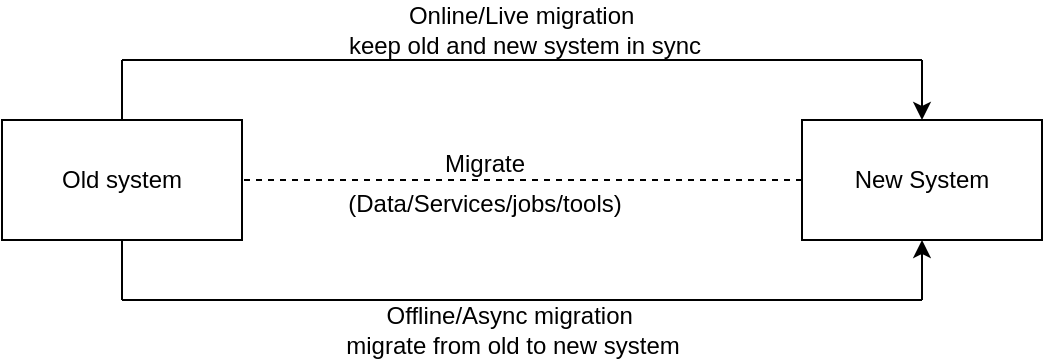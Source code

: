 <mxfile version="12.4.8" type="github">
  <diagram id="B8PoPTXLAeX7Q7Gz6cdd" name="Page-1">
    <mxGraphModel dx="1186" dy="660" grid="1" gridSize="10" guides="1" tooltips="1" connect="1" arrows="1" fold="1" page="1" pageScale="1" pageWidth="850" pageHeight="1100" math="0" shadow="0">
      <root>
        <mxCell id="0"/>
        <mxCell id="1" parent="0"/>
        <mxCell id="xaWnzcnXASIXlZ8LT-KV-1" value="Old system" style="rounded=0;whiteSpace=wrap;html=1;" parent="1" vertex="1">
          <mxGeometry x="150" y="150" width="120" height="60" as="geometry"/>
        </mxCell>
        <mxCell id="xaWnzcnXASIXlZ8LT-KV-2" value="New System" style="rounded=0;whiteSpace=wrap;html=1;" parent="1" vertex="1">
          <mxGeometry x="550" y="150" width="120" height="60" as="geometry"/>
        </mxCell>
        <mxCell id="xaWnzcnXASIXlZ8LT-KV-4" value="Migrate" style="text;html=1;align=center;verticalAlign=middle;resizable=0;points=[];autosize=1;" parent="1" vertex="1">
          <mxGeometry x="361" y="162" width="60" height="20" as="geometry"/>
        </mxCell>
        <mxCell id="xaWnzcnXASIXlZ8LT-KV-5" value="(Data/Services/jobs/tools)" style="text;html=1;align=center;verticalAlign=middle;resizable=0;points=[];autosize=1;" parent="1" vertex="1">
          <mxGeometry x="316" y="182" width="150" height="20" as="geometry"/>
        </mxCell>
        <mxCell id="xaWnzcnXASIXlZ8LT-KV-9" value="" style="endArrow=none;dashed=1;html=1;entryX=1;entryY=0.5;entryDx=0;entryDy=0;exitX=0;exitY=0.5;exitDx=0;exitDy=0;" parent="1" source="xaWnzcnXASIXlZ8LT-KV-2" target="xaWnzcnXASIXlZ8LT-KV-1" edge="1">
          <mxGeometry width="50" height="50" relative="1" as="geometry">
            <mxPoint x="150" y="280" as="sourcePoint"/>
            <mxPoint x="200" y="230" as="targetPoint"/>
          </mxGeometry>
        </mxCell>
        <mxCell id="xaWnzcnXASIXlZ8LT-KV-12" value="" style="endArrow=none;html=1;exitX=0.5;exitY=0;exitDx=0;exitDy=0;" parent="1" source="xaWnzcnXASIXlZ8LT-KV-1" edge="1">
          <mxGeometry width="50" height="50" relative="1" as="geometry">
            <mxPoint x="160" y="180" as="sourcePoint"/>
            <mxPoint x="210" y="120" as="targetPoint"/>
          </mxGeometry>
        </mxCell>
        <mxCell id="xaWnzcnXASIXlZ8LT-KV-17" value="" style="endArrow=none;html=1;" parent="1" edge="1">
          <mxGeometry width="50" height="50" relative="1" as="geometry">
            <mxPoint x="210" y="120" as="sourcePoint"/>
            <mxPoint x="610" y="120" as="targetPoint"/>
          </mxGeometry>
        </mxCell>
        <mxCell id="xaWnzcnXASIXlZ8LT-KV-18" value="" style="endArrow=classic;html=1;" parent="1" target="xaWnzcnXASIXlZ8LT-KV-2" edge="1">
          <mxGeometry width="50" height="50" relative="1" as="geometry">
            <mxPoint x="610" y="120" as="sourcePoint"/>
            <mxPoint x="200" y="230" as="targetPoint"/>
          </mxGeometry>
        </mxCell>
        <mxCell id="xaWnzcnXASIXlZ8LT-KV-19" value="" style="endArrow=none;html=1;entryX=0.5;entryY=1;entryDx=0;entryDy=0;" parent="1" target="xaWnzcnXASIXlZ8LT-KV-1" edge="1">
          <mxGeometry width="50" height="50" relative="1" as="geometry">
            <mxPoint x="210" y="240" as="sourcePoint"/>
            <mxPoint x="200" y="220" as="targetPoint"/>
          </mxGeometry>
        </mxCell>
        <mxCell id="xaWnzcnXASIXlZ8LT-KV-20" value="" style="endArrow=none;html=1;" parent="1" edge="1">
          <mxGeometry width="50" height="50" relative="1" as="geometry">
            <mxPoint x="610" y="240" as="sourcePoint"/>
            <mxPoint x="210" y="240" as="targetPoint"/>
          </mxGeometry>
        </mxCell>
        <mxCell id="xaWnzcnXASIXlZ8LT-KV-21" value="" style="endArrow=classic;html=1;entryX=0.5;entryY=1;entryDx=0;entryDy=0;" parent="1" target="xaWnzcnXASIXlZ8LT-KV-2" edge="1">
          <mxGeometry width="50" height="50" relative="1" as="geometry">
            <mxPoint x="610" y="240" as="sourcePoint"/>
            <mxPoint x="200" y="260" as="targetPoint"/>
          </mxGeometry>
        </mxCell>
        <mxCell id="xaWnzcnXASIXlZ8LT-KV-22" value="Online/Live migration&amp;nbsp;&lt;br&gt;keep old and new system in sync" style="text;html=1;align=center;verticalAlign=middle;resizable=0;points=[];autosize=1;" parent="1" vertex="1">
          <mxGeometry x="316" y="90" width="190" height="30" as="geometry"/>
        </mxCell>
        <mxCell id="xaWnzcnXASIXlZ8LT-KV-23" value="Offline/Async migration&amp;nbsp;&lt;br&gt;migrate from old to new system" style="text;html=1;align=center;verticalAlign=middle;resizable=0;points=[];autosize=1;" parent="1" vertex="1">
          <mxGeometry x="315" y="240" width="180" height="30" as="geometry"/>
        </mxCell>
      </root>
    </mxGraphModel>
  </diagram>
</mxfile>
